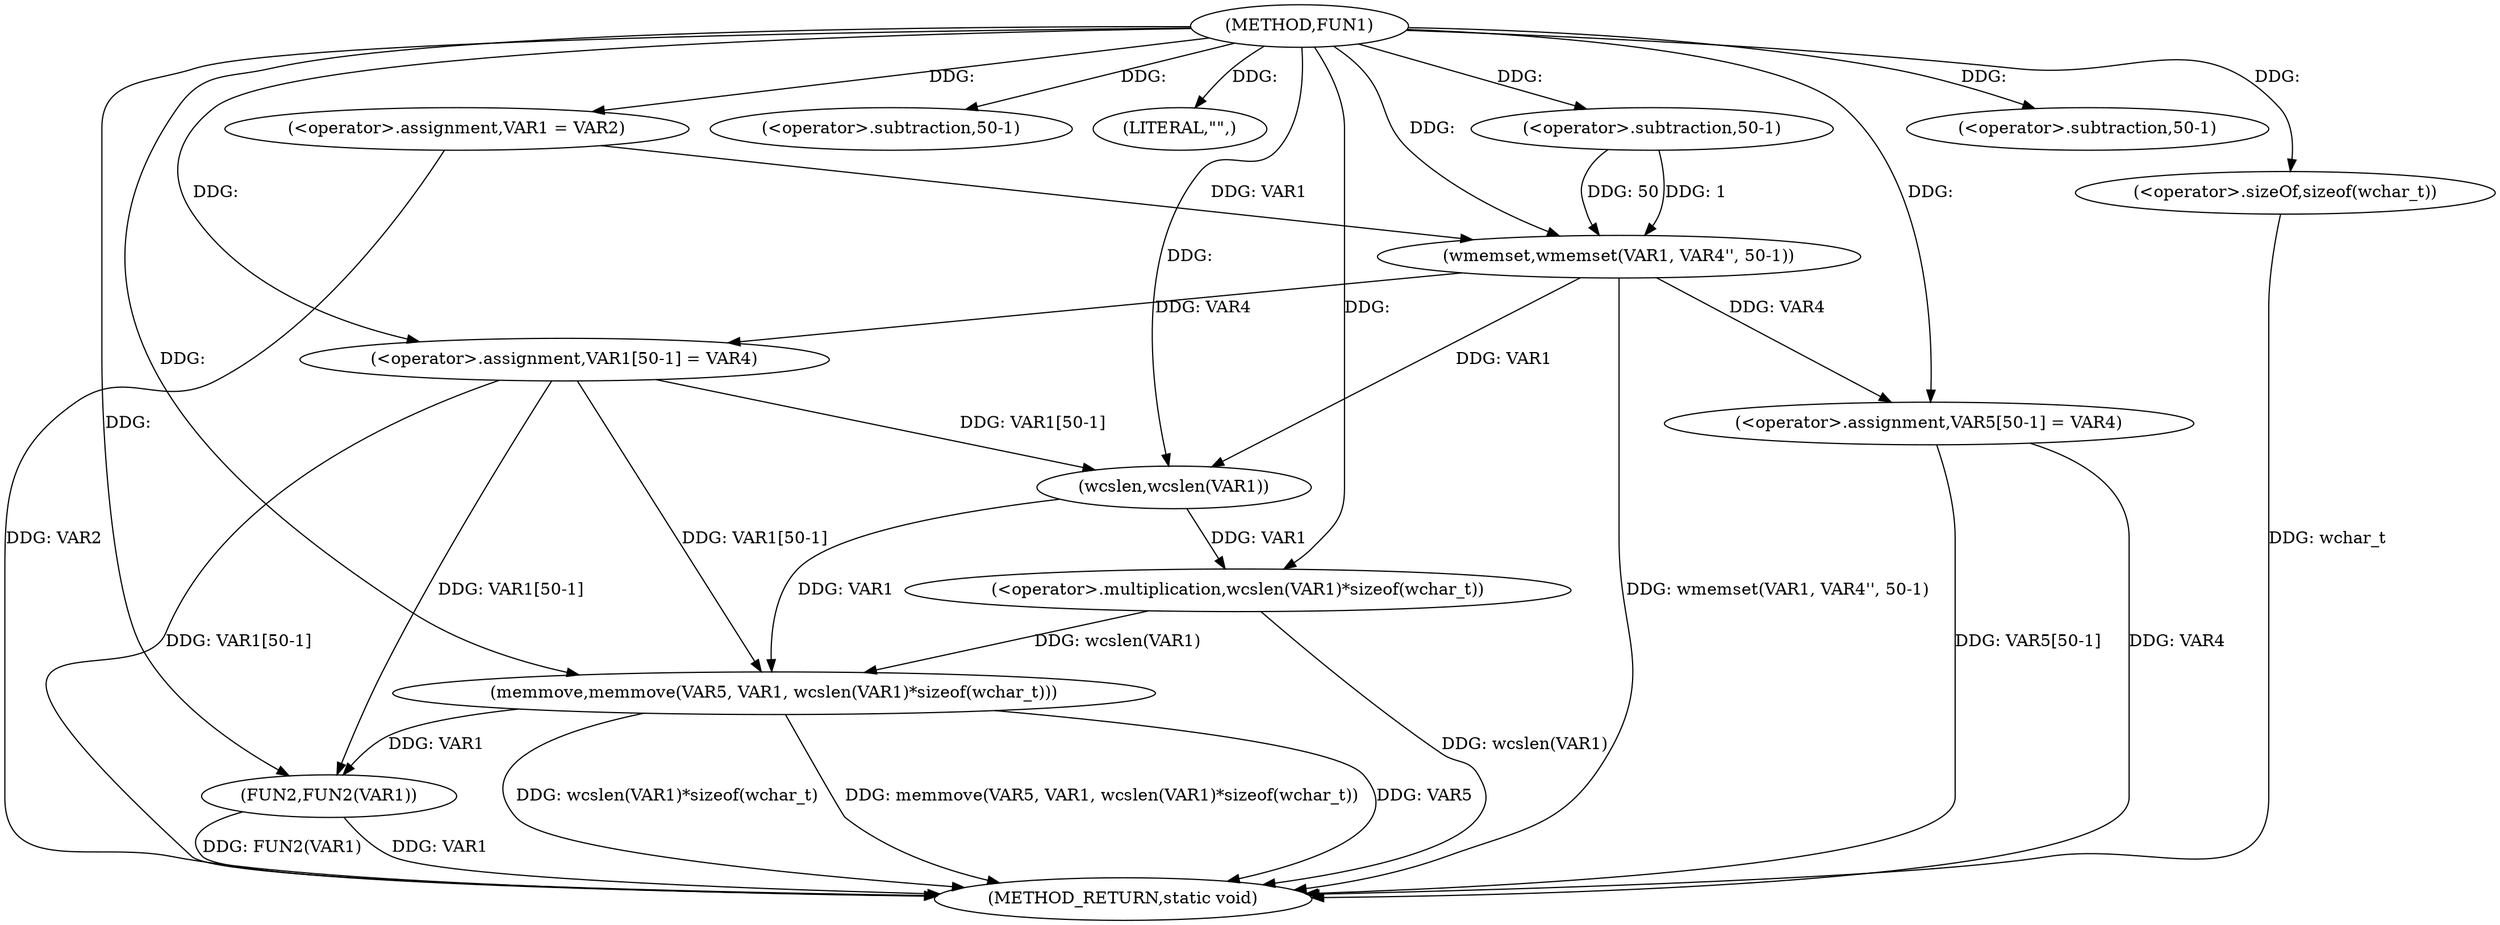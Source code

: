 digraph FUN1 {  
"1000100" [label = "(METHOD,FUN1)" ]
"1000141" [label = "(METHOD_RETURN,static void)" ]
"1000104" [label = "(<operator>.assignment,VAR1 = VAR2)" ]
"1000109" [label = "(wmemset,wmemset(VAR1, VAR4'', 50-1))" ]
"1000112" [label = "(<operator>.subtraction,50-1)" ]
"1000115" [label = "(<operator>.assignment,VAR1[50-1] = VAR4)" ]
"1000118" [label = "(<operator>.subtraction,50-1)" ]
"1000123" [label = "(LITERAL,\"\",)" ]
"1000124" [label = "(memmove,memmove(VAR5, VAR1, wcslen(VAR1)*sizeof(wchar_t)))" ]
"1000127" [label = "(<operator>.multiplication,wcslen(VAR1)*sizeof(wchar_t))" ]
"1000128" [label = "(wcslen,wcslen(VAR1))" ]
"1000130" [label = "(<operator>.sizeOf,sizeof(wchar_t))" ]
"1000132" [label = "(<operator>.assignment,VAR5[50-1] = VAR4)" ]
"1000135" [label = "(<operator>.subtraction,50-1)" ]
"1000139" [label = "(FUN2,FUN2(VAR1))" ]
  "1000124" -> "1000141"  [ label = "DDG: VAR5"] 
  "1000139" -> "1000141"  [ label = "DDG: VAR1"] 
  "1000124" -> "1000141"  [ label = "DDG: wcslen(VAR1)*sizeof(wchar_t)"] 
  "1000132" -> "1000141"  [ label = "DDG: VAR5[50-1]"] 
  "1000115" -> "1000141"  [ label = "DDG: VAR1[50-1]"] 
  "1000139" -> "1000141"  [ label = "DDG: FUN2(VAR1)"] 
  "1000127" -> "1000141"  [ label = "DDG: wcslen(VAR1)"] 
  "1000132" -> "1000141"  [ label = "DDG: VAR4"] 
  "1000104" -> "1000141"  [ label = "DDG: VAR2"] 
  "1000109" -> "1000141"  [ label = "DDG: wmemset(VAR1, VAR4'', 50-1)"] 
  "1000130" -> "1000141"  [ label = "DDG: wchar_t"] 
  "1000124" -> "1000141"  [ label = "DDG: memmove(VAR5, VAR1, wcslen(VAR1)*sizeof(wchar_t))"] 
  "1000100" -> "1000104"  [ label = "DDG: "] 
  "1000104" -> "1000109"  [ label = "DDG: VAR1"] 
  "1000100" -> "1000109"  [ label = "DDG: "] 
  "1000112" -> "1000109"  [ label = "DDG: 50"] 
  "1000112" -> "1000109"  [ label = "DDG: 1"] 
  "1000100" -> "1000112"  [ label = "DDG: "] 
  "1000109" -> "1000115"  [ label = "DDG: VAR4"] 
  "1000100" -> "1000115"  [ label = "DDG: "] 
  "1000100" -> "1000118"  [ label = "DDG: "] 
  "1000100" -> "1000123"  [ label = "DDG: "] 
  "1000100" -> "1000124"  [ label = "DDG: "] 
  "1000128" -> "1000124"  [ label = "DDG: VAR1"] 
  "1000115" -> "1000124"  [ label = "DDG: VAR1[50-1]"] 
  "1000127" -> "1000124"  [ label = "DDG: wcslen(VAR1)"] 
  "1000128" -> "1000127"  [ label = "DDG: VAR1"] 
  "1000109" -> "1000128"  [ label = "DDG: VAR1"] 
  "1000115" -> "1000128"  [ label = "DDG: VAR1[50-1]"] 
  "1000100" -> "1000128"  [ label = "DDG: "] 
  "1000100" -> "1000127"  [ label = "DDG: "] 
  "1000100" -> "1000130"  [ label = "DDG: "] 
  "1000100" -> "1000132"  [ label = "DDG: "] 
  "1000109" -> "1000132"  [ label = "DDG: VAR4"] 
  "1000100" -> "1000135"  [ label = "DDG: "] 
  "1000124" -> "1000139"  [ label = "DDG: VAR1"] 
  "1000115" -> "1000139"  [ label = "DDG: VAR1[50-1]"] 
  "1000100" -> "1000139"  [ label = "DDG: "] 
}

